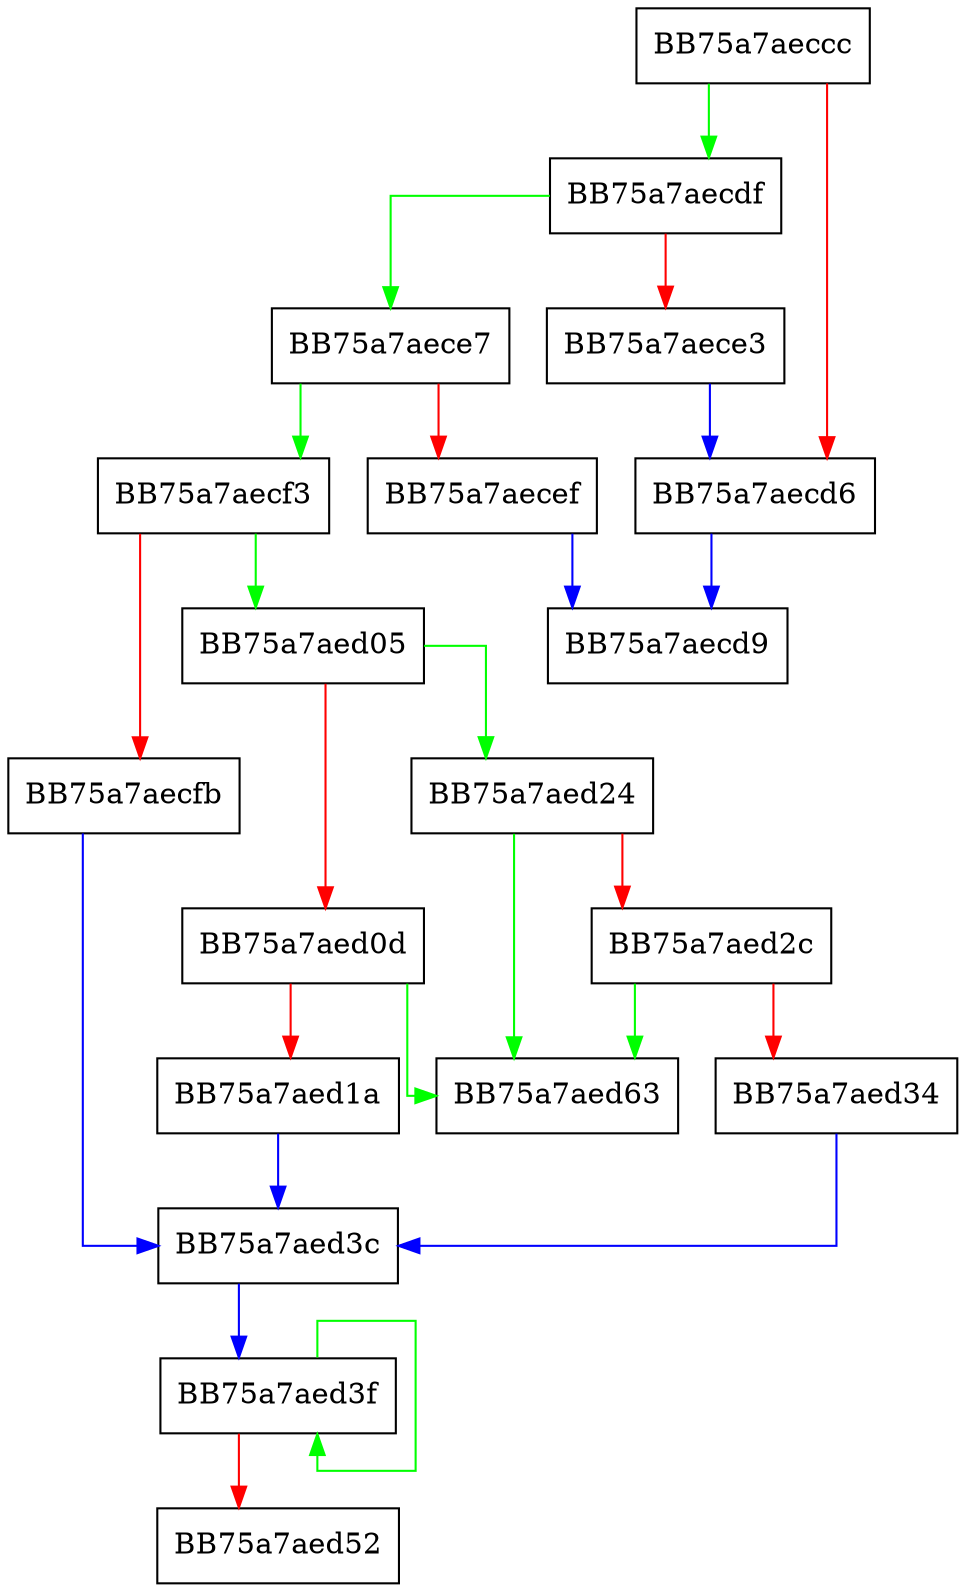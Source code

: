 digraph __c32rtomb_utf8 {
  node [shape="box"];
  graph [splines=ortho];
  BB75a7aeccc -> BB75a7aecdf [color="green"];
  BB75a7aeccc -> BB75a7aecd6 [color="red"];
  BB75a7aecd6 -> BB75a7aecd9 [color="blue"];
  BB75a7aecdf -> BB75a7aece7 [color="green"];
  BB75a7aecdf -> BB75a7aece3 [color="red"];
  BB75a7aece3 -> BB75a7aecd6 [color="blue"];
  BB75a7aece7 -> BB75a7aecf3 [color="green"];
  BB75a7aece7 -> BB75a7aecef [color="red"];
  BB75a7aecef -> BB75a7aecd9 [color="blue"];
  BB75a7aecf3 -> BB75a7aed05 [color="green"];
  BB75a7aecf3 -> BB75a7aecfb [color="red"];
  BB75a7aecfb -> BB75a7aed3c [color="blue"];
  BB75a7aed05 -> BB75a7aed24 [color="green"];
  BB75a7aed05 -> BB75a7aed0d [color="red"];
  BB75a7aed0d -> BB75a7aed63 [color="green"];
  BB75a7aed0d -> BB75a7aed1a [color="red"];
  BB75a7aed1a -> BB75a7aed3c [color="blue"];
  BB75a7aed24 -> BB75a7aed63 [color="green"];
  BB75a7aed24 -> BB75a7aed2c [color="red"];
  BB75a7aed2c -> BB75a7aed63 [color="green"];
  BB75a7aed2c -> BB75a7aed34 [color="red"];
  BB75a7aed34 -> BB75a7aed3c [color="blue"];
  BB75a7aed3c -> BB75a7aed3f [color="blue"];
  BB75a7aed3f -> BB75a7aed3f [color="green"];
  BB75a7aed3f -> BB75a7aed52 [color="red"];
}